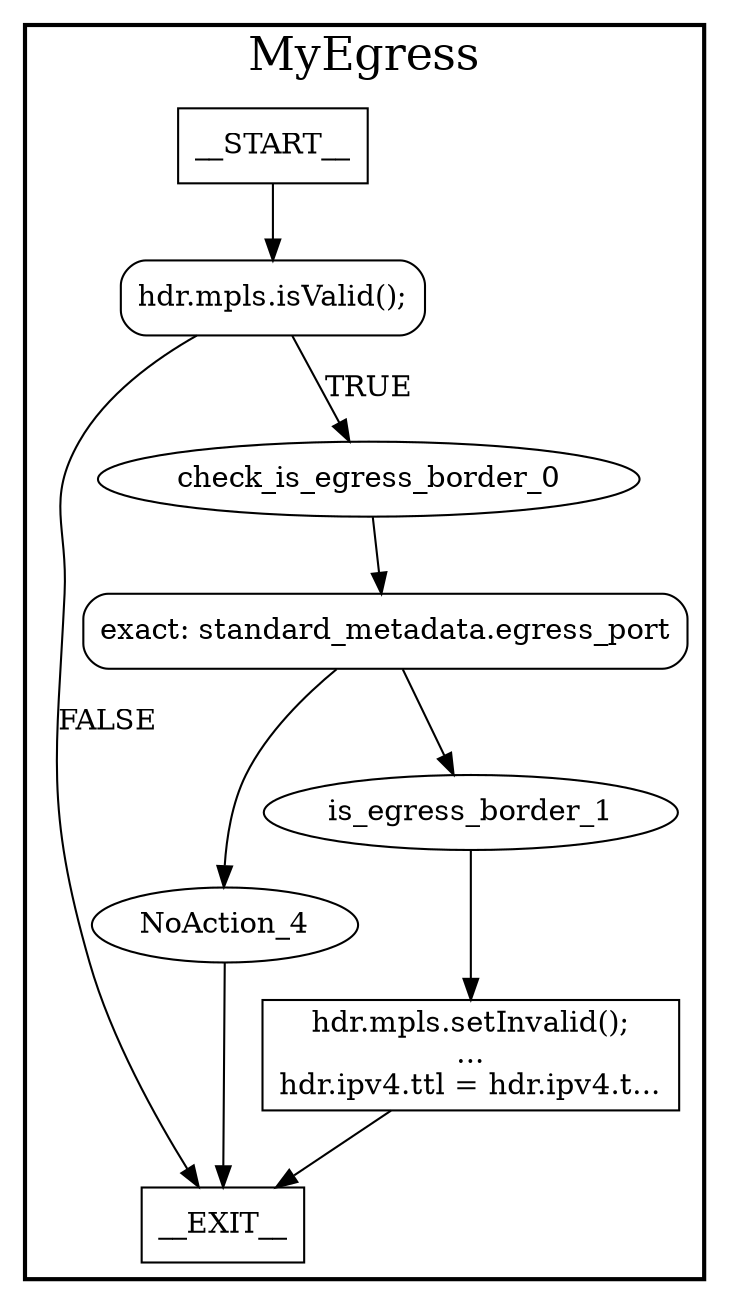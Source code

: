 digraph MyEgress {
subgraph cluster {
graph [
fontsize="22pt", label=MyEgress, style=bold];
0[label=__START__, margin="", shape=rectangle, style=solid];
1[label=__EXIT__, margin="", shape=rectangle, style=solid];
2[label="hdr.mpls.isValid();", margin="", shape=rectangle, style=rounded];
3[label=check_is_egress_border_0, margin="", shape=ellipse, style=solid];
4[label="exact: standard_metadata.egress_port\n", margin="", shape=rectangle, style=rounded];
5[label=NoAction_4, margin="", shape=ellipse, style=solid];
6[label=is_egress_border_1, margin="", shape=ellipse, style=solid];
7[label="hdr.mpls.setInvalid();\n...\nhdr.ipv4.ttl = hdr.ipv4.t...", margin="", shape=rectangle, style=solid];
0 -> 2[label=""];
2 -> 3[label=TRUE];
2 -> 1[label=FALSE];
3 -> 4[label=""];
4 -> 5[label=""];
4 -> 6[label=""];
5 -> 1[label=""];
6 -> 7[label=""];
7 -> 1[label=""];
}
}
